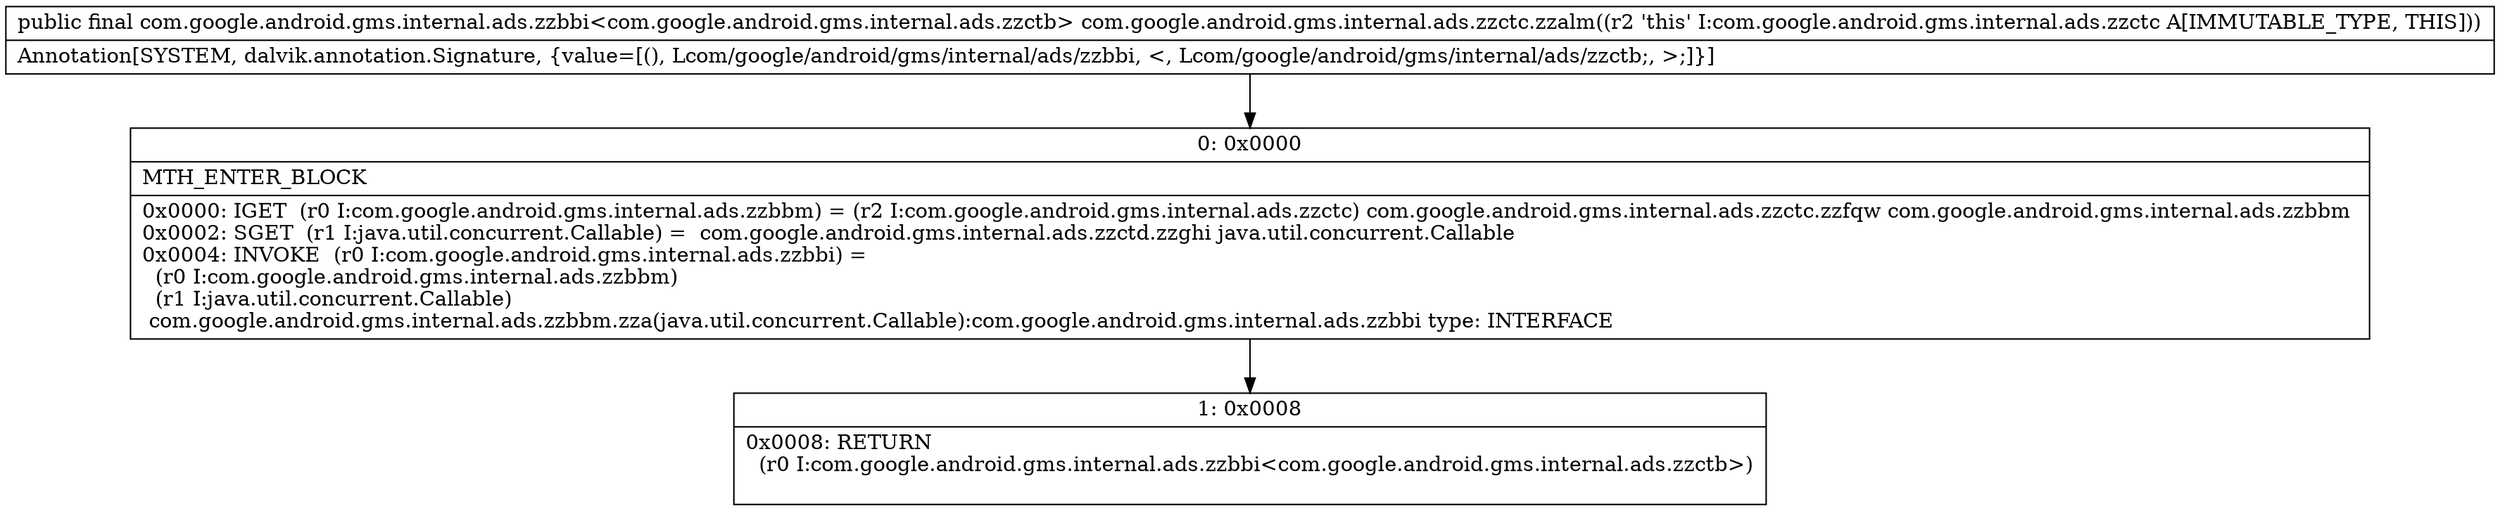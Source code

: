 digraph "CFG forcom.google.android.gms.internal.ads.zzctc.zzalm()Lcom\/google\/android\/gms\/internal\/ads\/zzbbi;" {
Node_0 [shape=record,label="{0\:\ 0x0000|MTH_ENTER_BLOCK\l|0x0000: IGET  (r0 I:com.google.android.gms.internal.ads.zzbbm) = (r2 I:com.google.android.gms.internal.ads.zzctc) com.google.android.gms.internal.ads.zzctc.zzfqw com.google.android.gms.internal.ads.zzbbm \l0x0002: SGET  (r1 I:java.util.concurrent.Callable) =  com.google.android.gms.internal.ads.zzctd.zzghi java.util.concurrent.Callable \l0x0004: INVOKE  (r0 I:com.google.android.gms.internal.ads.zzbbi) = \l  (r0 I:com.google.android.gms.internal.ads.zzbbm)\l  (r1 I:java.util.concurrent.Callable)\l com.google.android.gms.internal.ads.zzbbm.zza(java.util.concurrent.Callable):com.google.android.gms.internal.ads.zzbbi type: INTERFACE \l}"];
Node_1 [shape=record,label="{1\:\ 0x0008|0x0008: RETURN  \l  (r0 I:com.google.android.gms.internal.ads.zzbbi\<com.google.android.gms.internal.ads.zzctb\>)\l \l}"];
MethodNode[shape=record,label="{public final com.google.android.gms.internal.ads.zzbbi\<com.google.android.gms.internal.ads.zzctb\> com.google.android.gms.internal.ads.zzctc.zzalm((r2 'this' I:com.google.android.gms.internal.ads.zzctc A[IMMUTABLE_TYPE, THIS]))  | Annotation[SYSTEM, dalvik.annotation.Signature, \{value=[(), Lcom\/google\/android\/gms\/internal\/ads\/zzbbi, \<, Lcom\/google\/android\/gms\/internal\/ads\/zzctb;, \>;]\}]\l}"];
MethodNode -> Node_0;
Node_0 -> Node_1;
}


